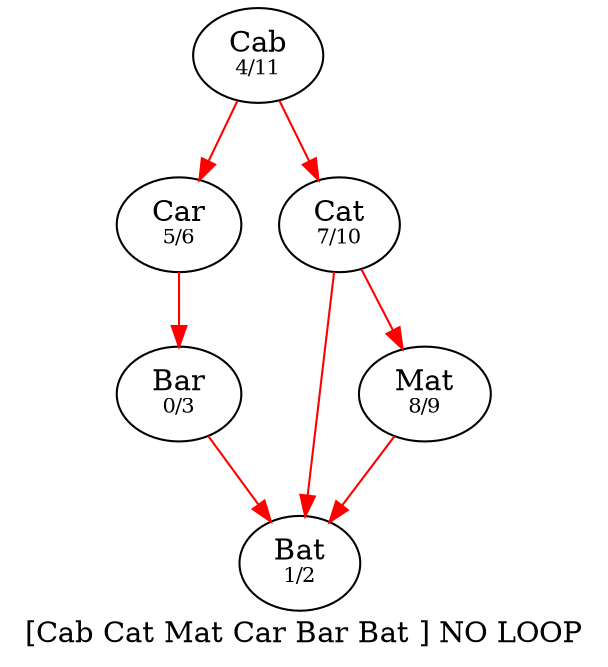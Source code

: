 ## Darshil Rakesh Shah ####
digraph g {
label = "[Cab Cat Mat Car Bar Bat ] NO LOOP"
Bar[label = <Bar<BR /><FONT POINT-SIZE="10">0/3</FONT>>]
Bat[label = <Bat<BR /><FONT POINT-SIZE="10">1/2</FONT>>]
Cab[label = <Cab<BR /><FONT POINT-SIZE="10">4/11</FONT>>]
Car[label = <Car<BR /><FONT POINT-SIZE="10">5/6</FONT>>]
Mat[label = <Mat<BR /><FONT POINT-SIZE="10">8/9</FONT>>]
Cat[label = <Cat<BR /><FONT POINT-SIZE="10">7/10</FONT>>]
edge [color=red]
Bar->Bat
Cab->Car
Cab->Cat
Car->Bar
Mat->Bat
Cat->Mat
Cat->Bat
}
